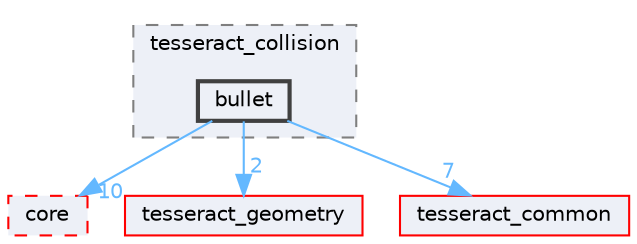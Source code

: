digraph "tesseract_collision/bullet/include/tesseract_collision/bullet"
{
 // LATEX_PDF_SIZE
  bgcolor="transparent";
  edge [fontname=Helvetica,fontsize=10,labelfontname=Helvetica,labelfontsize=10];
  node [fontname=Helvetica,fontsize=10,shape=box,height=0.2,width=0.4];
  compound=true
  subgraph clusterdir_92d46db6e6501e0f80bc117fea4b0901 {
    graph [ bgcolor="#edf0f7", pencolor="grey50", label="tesseract_collision", fontname=Helvetica,fontsize=10 style="filled,dashed", URL="dir_92d46db6e6501e0f80bc117fea4b0901.html",tooltip=""]
  dir_52a5160d6d6bf60338cb1b051e873cb9 [label="bullet", fillcolor="#edf0f7", color="grey25", style="filled,bold", URL="dir_52a5160d6d6bf60338cb1b051e873cb9.html",tooltip=""];
  }
  dir_3cc4793d26fe710183f6534c88691bb7 [label="core", fillcolor="#edf0f7", color="red", style="filled,dashed", URL="dir_3cc4793d26fe710183f6534c88691bb7.html",tooltip=""];
  dir_48d618810f42ebb74ce6e28217206bba [label="tesseract_geometry", fillcolor="#edf0f7", color="red", style="filled", URL="dir_48d618810f42ebb74ce6e28217206bba.html",tooltip=""];
  dir_8430b83f3af685b4c96d298a32e9aa37 [label="tesseract_common", fillcolor="#edf0f7", color="red", style="filled", URL="dir_8430b83f3af685b4c96d298a32e9aa37.html",tooltip=""];
  dir_52a5160d6d6bf60338cb1b051e873cb9->dir_3cc4793d26fe710183f6534c88691bb7 [headlabel="10", labeldistance=1.5 headhref="dir_000004_000007.html" color="steelblue1" fontcolor="steelblue1"];
  dir_52a5160d6d6bf60338cb1b051e873cb9->dir_48d618810f42ebb74ce6e28217206bba [headlabel="2", labeldistance=1.5 headhref="dir_000004_000079.html" color="steelblue1" fontcolor="steelblue1"];
  dir_52a5160d6d6bf60338cb1b051e873cb9->dir_8430b83f3af685b4c96d298a32e9aa37 [headlabel="7", labeldistance=1.5 headhref="dir_000004_000075.html" color="steelblue1" fontcolor="steelblue1"];
}
